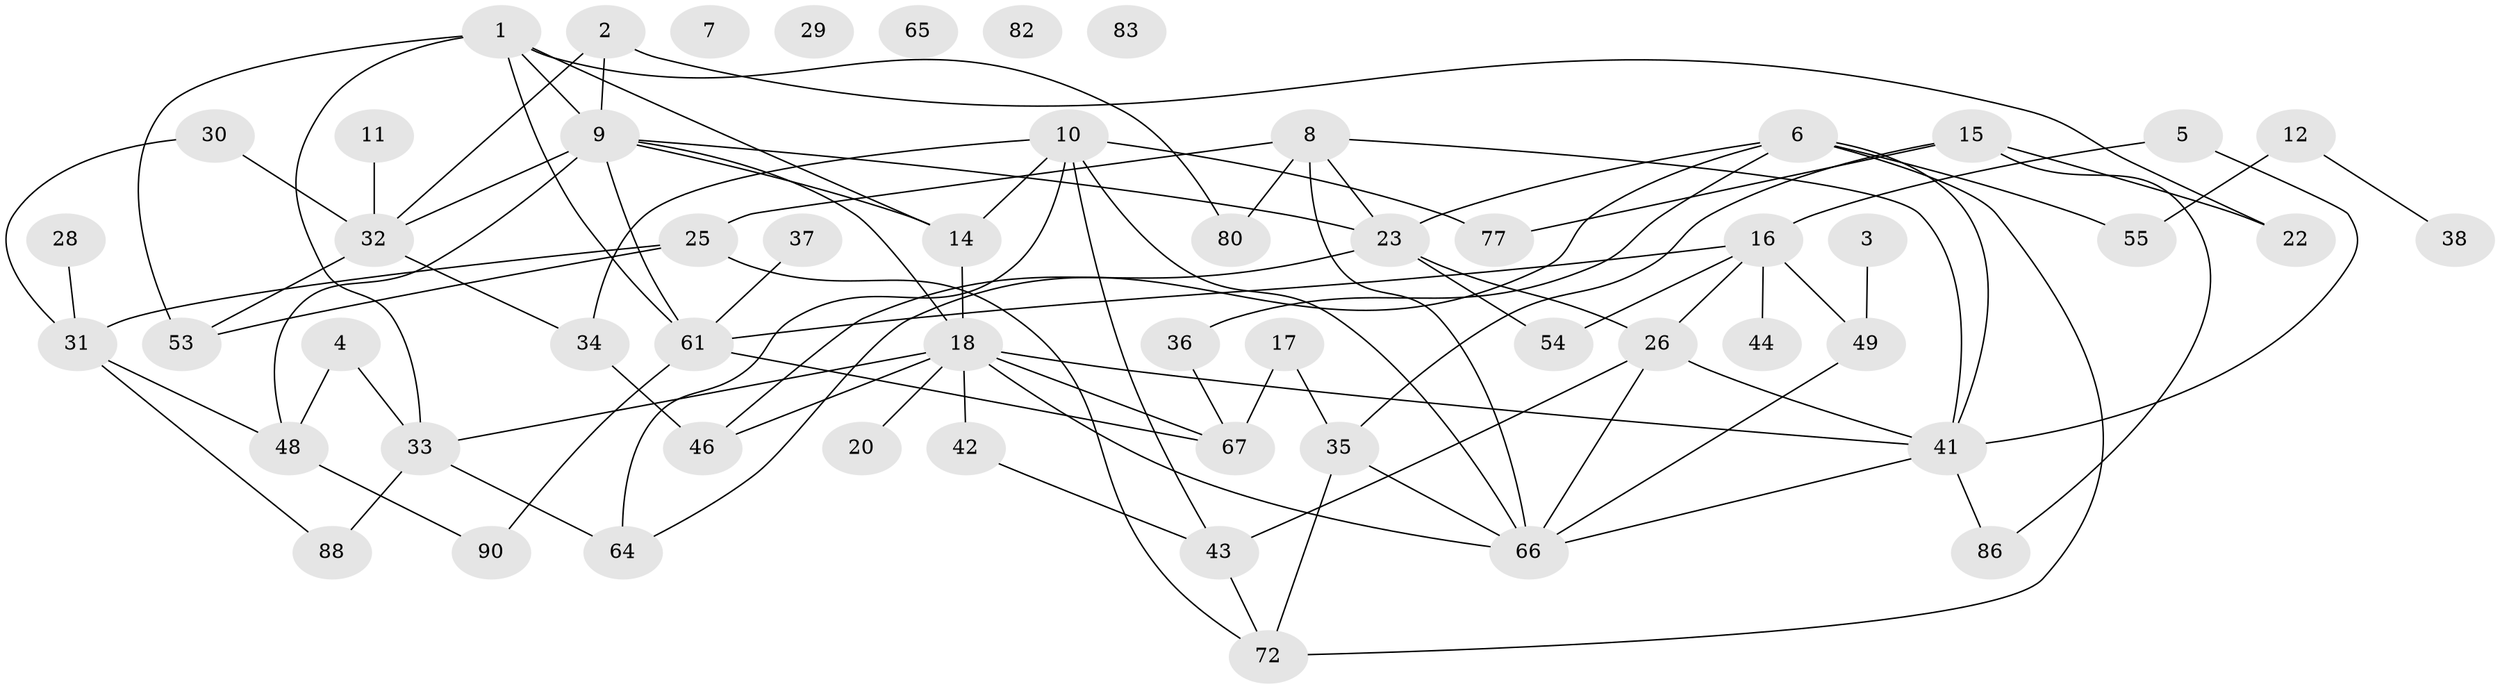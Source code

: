 // Generated by graph-tools (version 1.1) at 2025/23/03/03/25 07:23:27]
// undirected, 56 vertices, 90 edges
graph export_dot {
graph [start="1"]
  node [color=gray90,style=filled];
  1 [super="+85"];
  2 [super="+74"];
  3 [super="+84"];
  4;
  5;
  6 [super="+13"];
  7;
  8 [super="+58"];
  9 [super="+75"];
  10 [super="+19"];
  11;
  12 [super="+63"];
  14 [super="+45"];
  15 [super="+87"];
  16 [super="+60"];
  17 [super="+39"];
  18 [super="+21"];
  20 [super="+89"];
  22 [super="+24"];
  23 [super="+27"];
  25 [super="+71"];
  26 [super="+79"];
  28;
  29;
  30;
  31 [super="+47"];
  32 [super="+40"];
  33 [super="+68"];
  34;
  35;
  36 [super="+59"];
  37;
  38;
  41 [super="+81"];
  42 [super="+62"];
  43 [super="+56"];
  44;
  46 [super="+50"];
  48 [super="+51"];
  49 [super="+52"];
  53 [super="+57"];
  54;
  55;
  61 [super="+76"];
  64 [super="+69"];
  65;
  66 [super="+70"];
  67 [super="+78"];
  72 [super="+73"];
  77;
  80;
  82;
  83;
  86;
  88;
  90;
  1 -- 33 [weight=2];
  1 -- 80;
  1 -- 53;
  1 -- 61;
  1 -- 14;
  1 -- 9;
  2 -- 9;
  2 -- 32;
  2 -- 22;
  3 -- 49;
  4 -- 48;
  4 -- 33;
  5 -- 16;
  5 -- 41;
  6 -- 23;
  6 -- 64;
  6 -- 36;
  6 -- 55;
  6 -- 72;
  6 -- 41;
  8 -- 66;
  8 -- 80;
  8 -- 23;
  8 -- 25;
  8 -- 41;
  9 -- 23;
  9 -- 18;
  9 -- 32;
  9 -- 48;
  9 -- 61;
  9 -- 14;
  10 -- 34;
  10 -- 77;
  10 -- 66;
  10 -- 43;
  10 -- 64;
  10 -- 14;
  11 -- 32;
  12 -- 38;
  12 -- 55;
  14 -- 18;
  15 -- 35;
  15 -- 77;
  15 -- 86;
  15 -- 22;
  16 -- 26;
  16 -- 49 [weight=2];
  16 -- 61;
  16 -- 44;
  16 -- 54;
  17 -- 35;
  17 -- 67 [weight=2];
  18 -- 46;
  18 -- 67;
  18 -- 41;
  18 -- 66;
  18 -- 33;
  18 -- 20;
  18 -- 42;
  23 -- 54;
  23 -- 26;
  23 -- 46;
  25 -- 53;
  25 -- 72;
  25 -- 31 [weight=2];
  26 -- 43;
  26 -- 41;
  26 -- 66;
  28 -- 31;
  30 -- 31;
  30 -- 32;
  31 -- 48;
  31 -- 88;
  32 -- 34;
  32 -- 53;
  33 -- 64;
  33 -- 88;
  34 -- 46;
  35 -- 66;
  35 -- 72;
  36 -- 67;
  37 -- 61;
  41 -- 66;
  41 -- 86;
  42 -- 43;
  43 -- 72;
  48 -- 90;
  49 -- 66;
  61 -- 67;
  61 -- 90;
}
